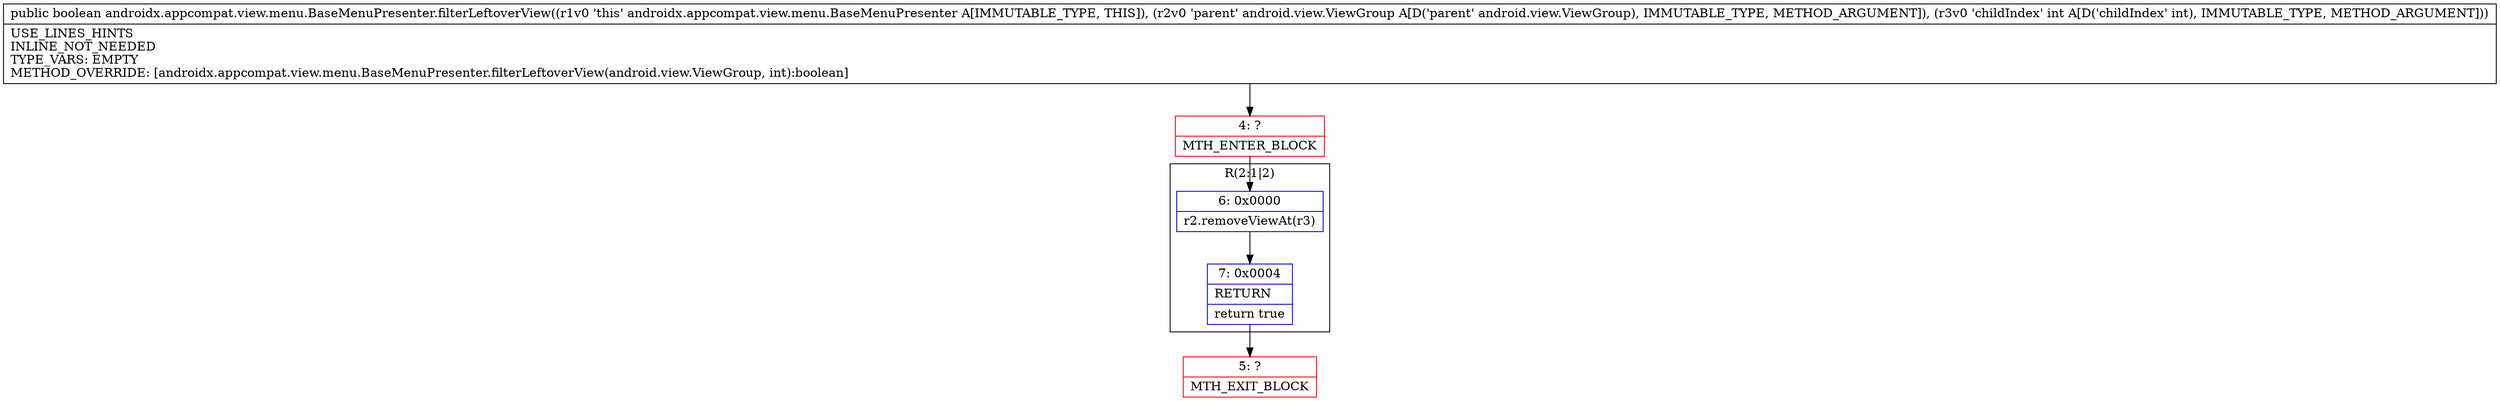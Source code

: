 digraph "CFG forandroidx.appcompat.view.menu.BaseMenuPresenter.filterLeftoverView(Landroid\/view\/ViewGroup;I)Z" {
subgraph cluster_Region_2050437490 {
label = "R(2:1|2)";
node [shape=record,color=blue];
Node_6 [shape=record,label="{6\:\ 0x0000|r2.removeViewAt(r3)\l}"];
Node_7 [shape=record,label="{7\:\ 0x0004|RETURN\l|return true\l}"];
}
Node_4 [shape=record,color=red,label="{4\:\ ?|MTH_ENTER_BLOCK\l}"];
Node_5 [shape=record,color=red,label="{5\:\ ?|MTH_EXIT_BLOCK\l}"];
MethodNode[shape=record,label="{public boolean androidx.appcompat.view.menu.BaseMenuPresenter.filterLeftoverView((r1v0 'this' androidx.appcompat.view.menu.BaseMenuPresenter A[IMMUTABLE_TYPE, THIS]), (r2v0 'parent' android.view.ViewGroup A[D('parent' android.view.ViewGroup), IMMUTABLE_TYPE, METHOD_ARGUMENT]), (r3v0 'childIndex' int A[D('childIndex' int), IMMUTABLE_TYPE, METHOD_ARGUMENT]))  | USE_LINES_HINTS\lINLINE_NOT_NEEDED\lTYPE_VARS: EMPTY\lMETHOD_OVERRIDE: [androidx.appcompat.view.menu.BaseMenuPresenter.filterLeftoverView(android.view.ViewGroup, int):boolean]\l}"];
MethodNode -> Node_4;Node_6 -> Node_7;
Node_7 -> Node_5;
Node_4 -> Node_6;
}

